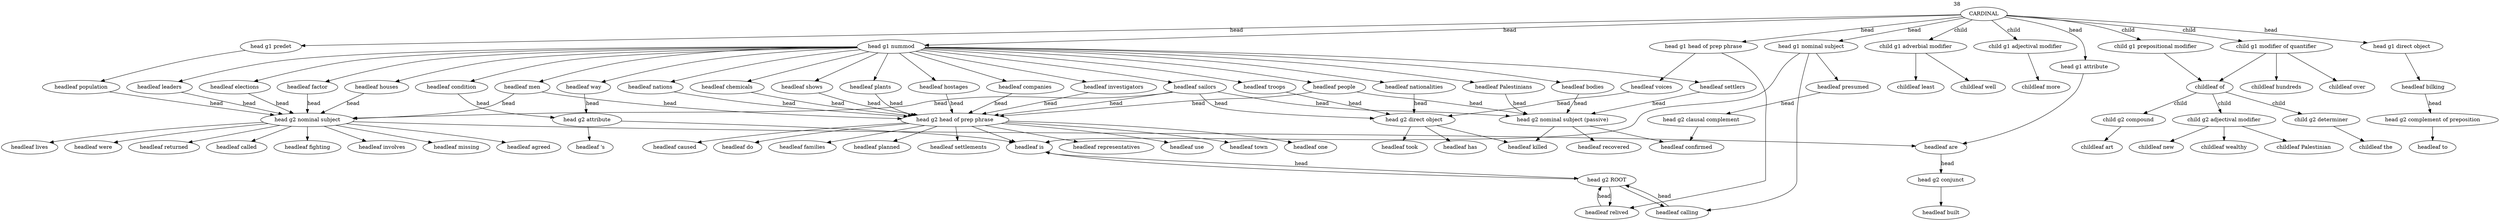 strict digraph  {
CARDINAL [weight=38, xlabel=38];
"head g1 nummod" [weight=30, lp="-0.5108256237659905"];
"headleaf sailors" [weight=6, lp="-1.6094379124341005"];
"head g2 direct object" [weight=4, lp="0.0"];
"headleaf killed" [weight=5, lp="-0.47000362924573547"];
"head g2 nominal subject" [weight=10, lp="0.0"];
"headleaf returned" [weight=1, lp="-2.3978952727983707"];
"headleaf leaders" [weight=1, lp="-3.4011973816621555"];
"headleaf fighting" [weight=1, lp="-2.3978952727983707"];
"headleaf people" [weight=2, lp="-2.70805020110221"];
"child g1 adverbial modifier" [weight=2, lp="-3.2188758248682006"];
"childleaf least" [weight=1, lp="-0.6931471805599453"];
"head g2 nominal subject (passive)" [weight=6, lp="0.0"];
"headleaf shows" [weight=1, lp="-3.4011973816621555"];
"head g2 head of prep phrase" [weight=10, lp="0.0"];
"headleaf town" [weight=1, lp="-2.5649493574615367"];
"headleaf plants" [weight=1, lp="-3.4011973816621555"];
"headleaf one" [weight=1, lp="-2.5649493574615367"];
"head g1 attribute" [weight=1, lp="-3.912023005428146"];
"headleaf are" [weight=2, lp="-1.7047480922384253"];
"child g1 prepositional modifier" [weight=6, lp="-2.120263536200091"];
"childleaf of" [weight=7, lp="-0.25131442828090633"];
"head g2 conjunct" [weight=1, lp="0.0"];
"headleaf built" [weight=1, lp="0.0"];
"child g2 adjectival modifier" [weight=3, lp="-0.6931471805599452"];
"childleaf new" [weight=1, lp="-1.0986122886681098"];
"headleaf nationalities" [weight=1, lp="-3.4011973816621555"];
"headleaf has" [weight=2, lp="-1.3862943611198904"];
"headleaf Palestinians" [weight=2, lp="-2.70805020110221"];
"headleaf settlers" [weight=1, lp="-3.4011973816621555"];
"headleaf men" [weight=3, lp="-2.302585092994046"];
"headleaf were" [weight=1, lp="-2.3978952727983707"];
"headleaf elections" [weight=1, lp="-3.4011973816621555"];
"headleaf called" [weight=1, lp="-2.3978952727983707"];
"headleaf confirmed" [weight=2, lp="-1.3862943611198904"];
"head g1 nominal subject" [weight=3, lp="-2.8134107167600364"];
"headleaf presumed" [weight=1, lp="-1.9459101490553132"];
"head g2 clausal complement" [weight=1, lp="0.0"];
"headleaf factor" [weight=1, lp="-3.4011973816621555"];
"headleaf involves" [weight=1, lp="-2.3978952727983707"];
"headleaf missing" [weight=2, lp="-1.7047480922384253"];
"headleaf caused" [weight=1, lp="-2.5649493574615367"];
"headleaf bodies" [weight=1, lp="-3.4011973816621555"];
"child g1 adjectival modifier" [weight=1, lp="-3.912023005428146"];
"childleaf more" [weight=1, lp="0.0"];
"headleaf recovered" [weight=1, lp="-2.0794415416798357"];
"head g1 head of prep phrase" [weight=2, lp="-3.2188758248682006"];
"headleaf relived" [weight=2, lp="-0.6931471805599453"];
"head g2 ROOT" [weight=3, lp="0.0"];
"child g2 determiner" [weight=2, lp="-1.0986122886681096"];
"childleaf the" [weight=2, lp="0.0"];
"headleaf condition" [weight=1, lp="-3.4011973816621555"];
"head g2 attribute" [weight=2, lp="0.0"];
"headleaf 's" [weight=1, lp="-1.6094379124341003"];
"head g1 direct object" [weight=1, lp="-3.912023005428146"];
"headleaf bilking" [weight=1, lp="0.0"];
"head g2 complement of preposition" [weight=1, lp="0.0"];
"headleaf to" [weight=1, lp="0.0"];
"childleaf wealthy" [weight=1, lp="-1.0986122886681098"];
"child g2 compound" [weight=1, lp="-1.791759469228055"];
"childleaf art" [weight=1, lp="0.0"];
"headleaf houses" [weight=1, lp="-3.4011973816621555"];
"headleaf agreed" [weight=1, lp="-2.3978952727983707"];
"headleaf companies" [weight=1, lp="-3.4011973816621555"];
"headleaf do" [weight=1, lp="-2.5649493574615367"];
"headleaf troops" [weight=1, lp="-3.4011973816621555"];
"headleaf hostages" [weight=1, lp="-3.4011973816621555"];
"headleaf families" [weight=1, lp="-2.5649493574615367"];
"headleaf way" [weight=1, lp="-3.4011973816621555"];
"headleaf is" [weight=4, lp="-1.1786549963416462"];
"headleaf calling" [weight=2, lp="-0.6931471805599453"];
"childleaf Palestinian" [weight=1, lp="-1.0986122886681098"];
"headleaf voices" [weight=1, lp="-1.0986122886681098"];
"child g1 modifier of quantifier" [weight=3, lp="-2.8134107167600364"];
"childleaf hundreds" [weight=1, lp="-2.1972245773362196"];
"headleaf took" [weight=1, lp="-2.0794415416798357"];
"headleaf planned" [weight=1, lp="-2.5649493574615367"];
"headleaf investigators" [weight=1, lp="-3.4011973816621555"];
"childleaf well" [weight=1, lp="-0.6931471805599453"];
"childleaf over" [weight=1, lp="-2.1972245773362196"];
"head g1 predet" [weight=1, lp="-3.912023005428146"];
"headleaf population" [weight=1, lp="0.0"];
"headleaf lives" [weight=1, lp="-2.3978952727983707"];
"headleaf settlements" [weight=1, lp="-2.5649493574615367"];
"headleaf nations" [weight=1, lp="-3.4011973816621555"];
"headleaf representatives" [weight=1, lp="-2.5649493574615367"];
"headleaf chemicals" [weight=1, lp="-3.4011973816621555"];
"headleaf use" [weight=1, lp="-2.5649493574615367"];
CARDINAL -> "head g1 nummod"  [label=head];
CARDINAL -> "child g1 adverbial modifier"  [label=child];
CARDINAL -> "head g1 attribute"  [label=head];
CARDINAL -> "child g1 prepositional modifier"  [label=child];
CARDINAL -> "head g1 nominal subject"  [label=head];
CARDINAL -> "child g1 adjectival modifier"  [label=child];
CARDINAL -> "head g1 head of prep phrase"  [label=head];
CARDINAL -> "head g1 direct object"  [label=head];
CARDINAL -> "child g1 modifier of quantifier"  [label=child];
CARDINAL -> "head g1 predet"  [label=head];
"head g1 nummod" -> "headleaf sailors";
"head g1 nummod" -> "headleaf leaders";
"head g1 nummod" -> "headleaf people";
"head g1 nummod" -> "headleaf shows";
"head g1 nummod" -> "headleaf plants";
"head g1 nummod" -> "headleaf nationalities";
"head g1 nummod" -> "headleaf Palestinians";
"head g1 nummod" -> "headleaf settlers";
"head g1 nummod" -> "headleaf men";
"head g1 nummod" -> "headleaf elections";
"head g1 nummod" -> "headleaf factor";
"head g1 nummod" -> "headleaf bodies";
"head g1 nummod" -> "headleaf condition";
"head g1 nummod" -> "headleaf houses";
"head g1 nummod" -> "headleaf companies";
"head g1 nummod" -> "headleaf troops";
"head g1 nummod" -> "headleaf hostages";
"head g1 nummod" -> "headleaf way";
"head g1 nummod" -> "headleaf investigators";
"head g1 nummod" -> "headleaf nations";
"head g1 nummod" -> "headleaf chemicals";
"headleaf sailors" -> "head g2 direct object"  [label=head];
"headleaf sailors" -> "head g2 nominal subject"  [label=head];
"headleaf sailors" -> "head g2 nominal subject (passive)"  [label=head];
"headleaf sailors" -> "head g2 head of prep phrase"  [label=head];
"head g2 direct object" -> "headleaf killed";
"head g2 direct object" -> "headleaf has";
"head g2 direct object" -> "headleaf took";
"head g2 nominal subject" -> "headleaf returned";
"head g2 nominal subject" -> "headleaf fighting";
"head g2 nominal subject" -> "headleaf were";
"head g2 nominal subject" -> "headleaf called";
"head g2 nominal subject" -> "headleaf involves";
"head g2 nominal subject" -> "headleaf missing";
"head g2 nominal subject" -> "headleaf agreed";
"head g2 nominal subject" -> "headleaf lives";
"head g2 nominal subject" -> "headleaf are";
"headleaf leaders" -> "head g2 nominal subject"  [label=head];
"headleaf people" -> "head g2 nominal subject (passive)"  [label=head];
"headleaf people" -> "head g2 head of prep phrase"  [label=head];
"child g1 adverbial modifier" -> "childleaf least";
"child g1 adverbial modifier" -> "childleaf well";
"head g2 nominal subject (passive)" -> "headleaf killed";
"head g2 nominal subject (passive)" -> "headleaf confirmed";
"head g2 nominal subject (passive)" -> "headleaf recovered";
"headleaf shows" -> "head g2 head of prep phrase"  [label=head];
"head g2 head of prep phrase" -> "headleaf town";
"head g2 head of prep phrase" -> "headleaf one";
"head g2 head of prep phrase" -> "headleaf caused";
"head g2 head of prep phrase" -> "headleaf do";
"head g2 head of prep phrase" -> "headleaf families";
"head g2 head of prep phrase" -> "headleaf planned";
"head g2 head of prep phrase" -> "headleaf is";
"head g2 head of prep phrase" -> "headleaf settlements";
"head g2 head of prep phrase" -> "headleaf representatives";
"head g2 head of prep phrase" -> "headleaf use";
"headleaf plants" -> "head g2 head of prep phrase"  [label=head];
"head g1 attribute" -> "headleaf are";
"headleaf are" -> "head g2 conjunct"  [label=head];
"child g1 prepositional modifier" -> "childleaf of";
"childleaf of" -> "child g2 adjectival modifier"  [label=child];
"childleaf of" -> "child g2 determiner"  [label=child];
"childleaf of" -> "child g2 compound"  [label=child];
"head g2 conjunct" -> "headleaf built";
"child g2 adjectival modifier" -> "childleaf new";
"child g2 adjectival modifier" -> "childleaf wealthy";
"child g2 adjectival modifier" -> "childleaf Palestinian";
"headleaf nationalities" -> "head g2 direct object"  [label=head];
"headleaf Palestinians" -> "head g2 nominal subject (passive)"  [label=head];
"headleaf settlers" -> "head g2 nominal subject (passive)"  [label=head];
"headleaf men" -> "head g2 nominal subject"  [label=head];
"headleaf men" -> "head g2 head of prep phrase"  [label=head];
"headleaf elections" -> "head g2 nominal subject"  [label=head];
"head g1 nominal subject" -> "headleaf presumed";
"head g1 nominal subject" -> "headleaf calling";
"head g1 nominal subject" -> "headleaf is";
"headleaf presumed" -> "head g2 clausal complement"  [label=head];
"head g2 clausal complement" -> "headleaf confirmed";
"headleaf factor" -> "head g2 nominal subject"  [label=head];
"headleaf bodies" -> "head g2 nominal subject (passive)"  [label=head];
"child g1 adjectival modifier" -> "childleaf more";
"head g1 head of prep phrase" -> "headleaf relived";
"head g1 head of prep phrase" -> "headleaf voices";
"headleaf relived" -> "head g2 ROOT"  [label=head];
"head g2 ROOT" -> "headleaf relived";
"head g2 ROOT" -> "headleaf calling";
"head g2 ROOT" -> "headleaf is";
"child g2 determiner" -> "childleaf the";
"headleaf condition" -> "head g2 attribute"  [label=head];
"head g2 attribute" -> "headleaf 's";
"head g2 attribute" -> "headleaf is";
"head g1 direct object" -> "headleaf bilking";
"headleaf bilking" -> "head g2 complement of preposition"  [label=head];
"head g2 complement of preposition" -> "headleaf to";
"child g2 compound" -> "childleaf art";
"headleaf houses" -> "head g2 nominal subject"  [label=head];
"headleaf companies" -> "head g2 head of prep phrase"  [label=head];
"headleaf troops" -> "head g2 direct object"  [label=head];
"headleaf hostages" -> "head g2 head of prep phrase"  [label=head];
"headleaf way" -> "head g2 attribute"  [label=head];
"headleaf is" -> "head g2 ROOT"  [label=head];
"headleaf calling" -> "head g2 ROOT"  [label=head];
"headleaf voices" -> "head g2 direct object"  [label=head];
"child g1 modifier of quantifier" -> "childleaf hundreds";
"child g1 modifier of quantifier" -> "childleaf of";
"child g1 modifier of quantifier" -> "childleaf over";
"headleaf investigators" -> "head g2 head of prep phrase"  [label=head];
"head g1 predet" -> "headleaf population";
"headleaf population" -> "head g2 nominal subject"  [label=head];
"headleaf nations" -> "head g2 head of prep phrase"  [label=head];
"headleaf chemicals" -> "head g2 head of prep phrase"  [label=head];
}

